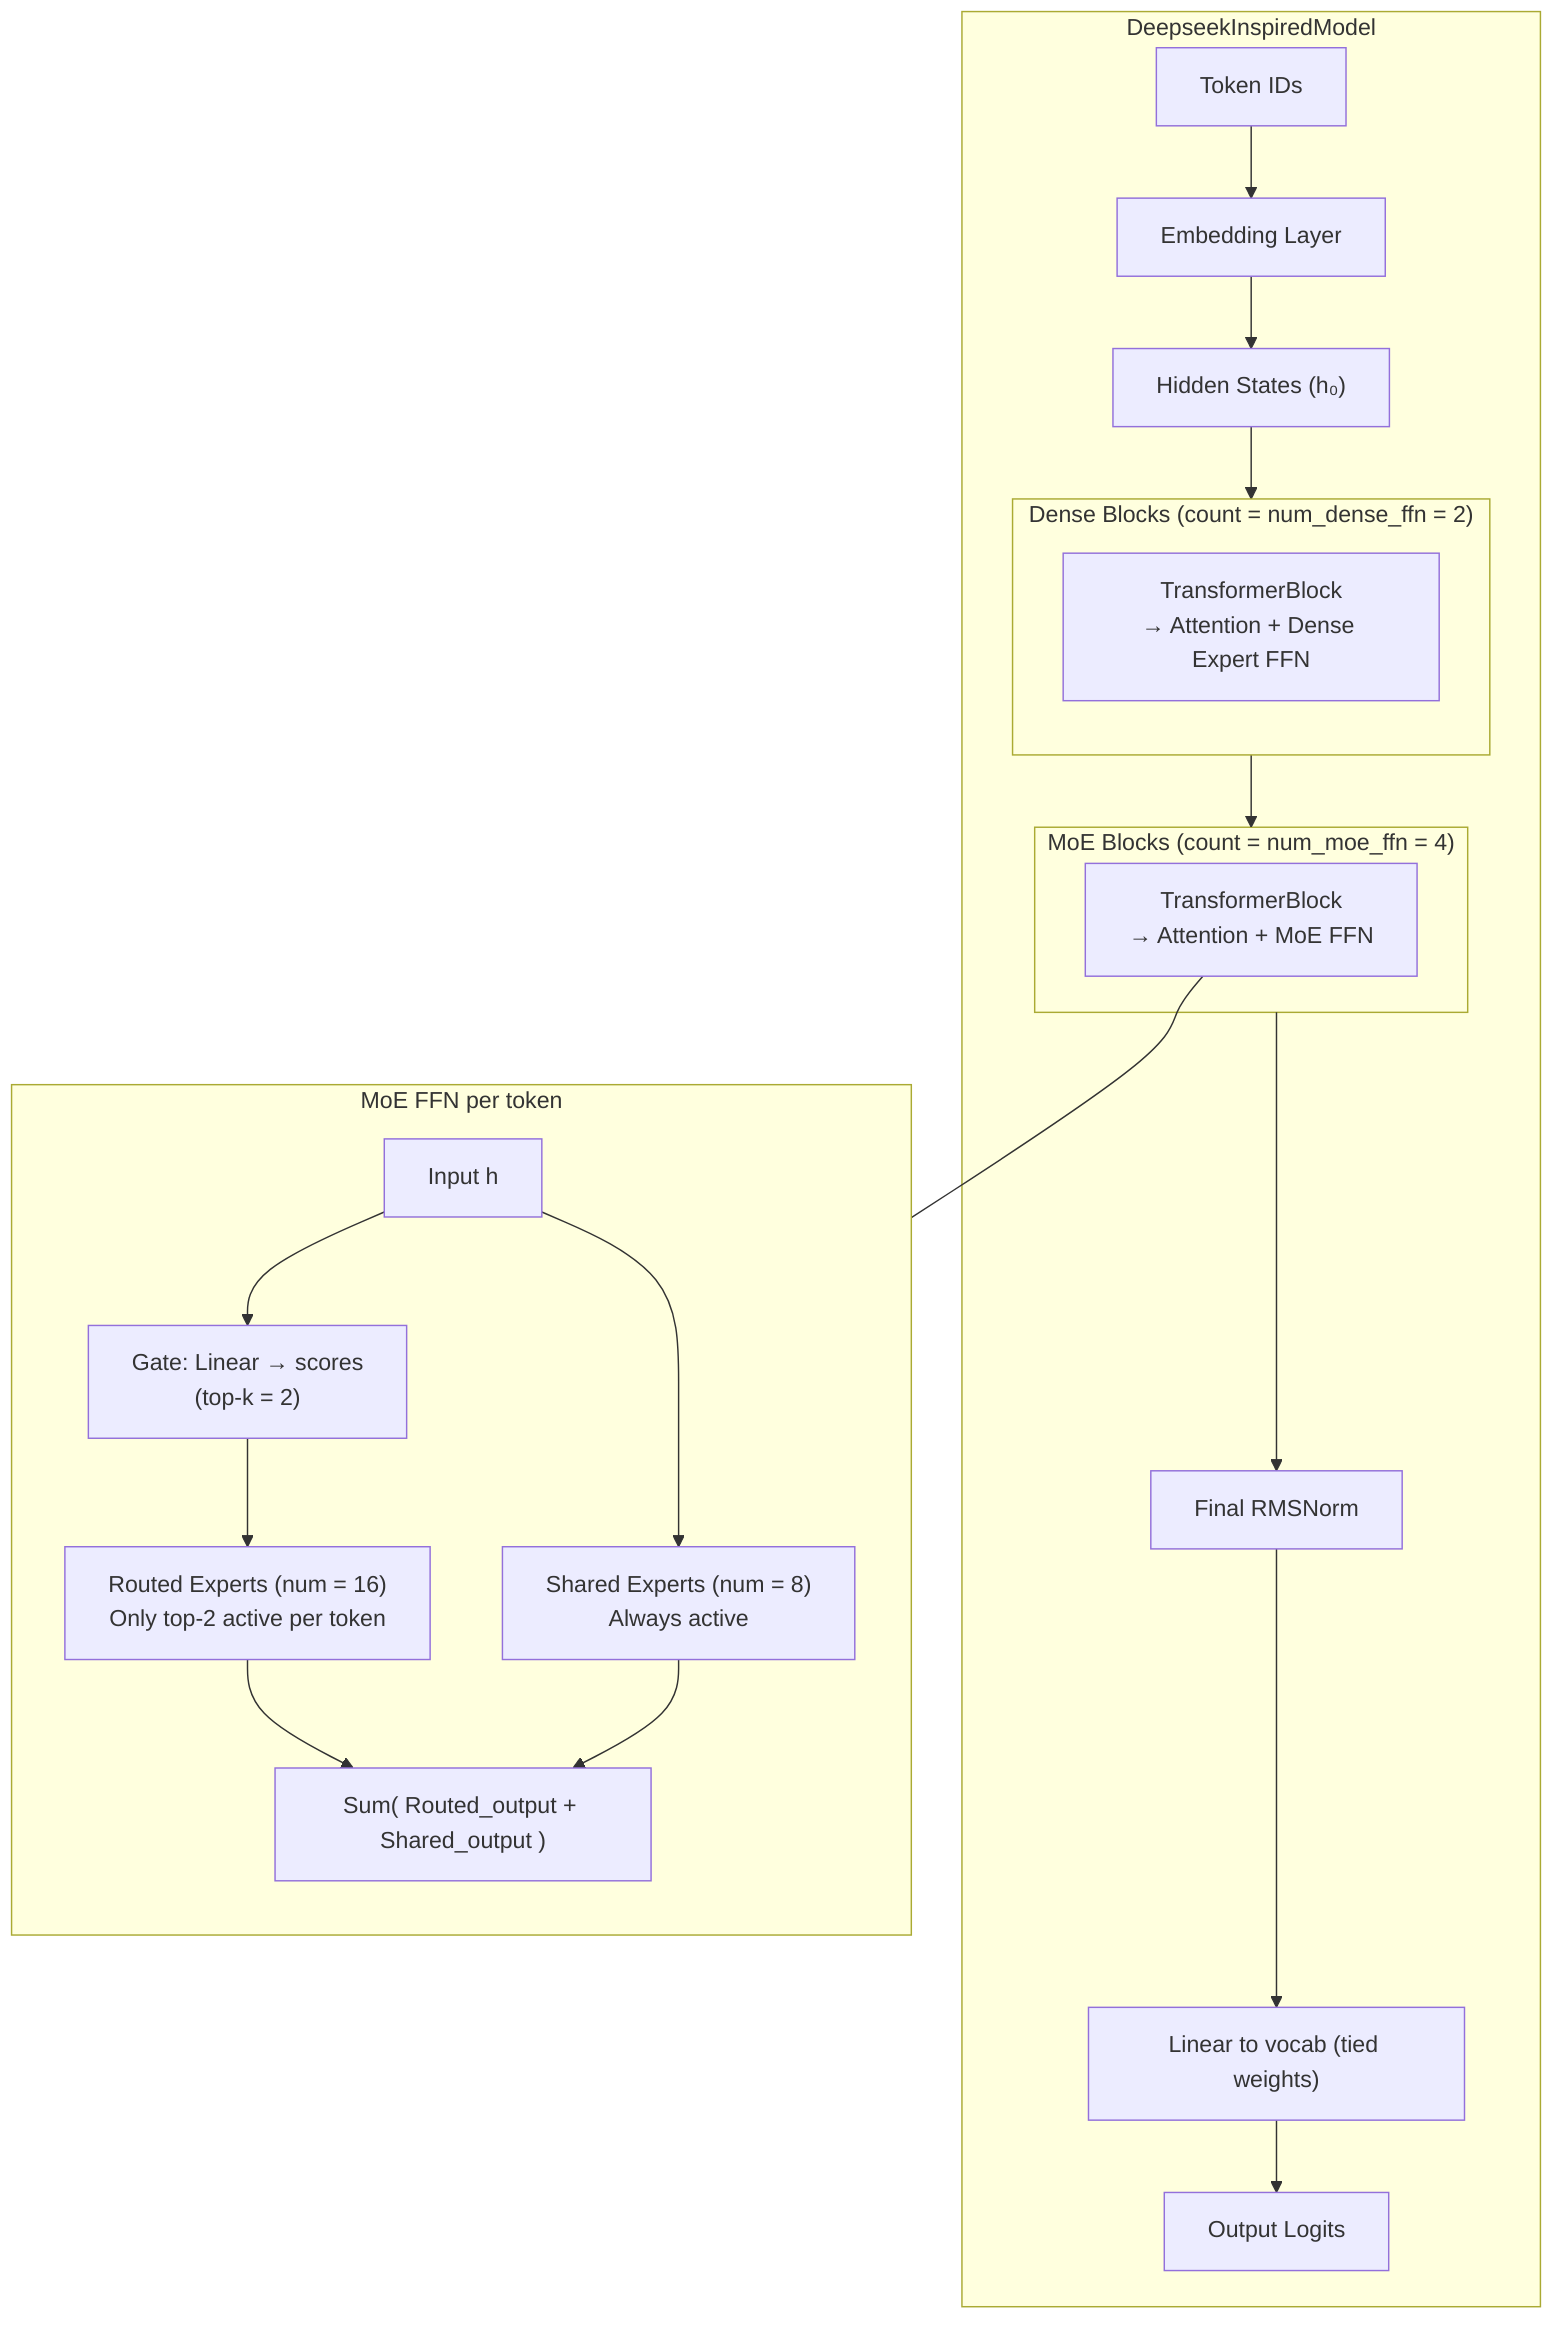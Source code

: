 flowchart TB
  %% ====== Top-Level Model ======
  subgraph Model["DeepseekInspiredModel"]
    direction TB
    X["Token IDs"]
    Embed["Embedding Layer"]
    H0["Hidden States (h₀)"]

    %% --- Dense Blocks ---
    subgraph Dense["Dense Blocks (count = num_dense_ffn = 2)"]
      direction TB
      DB["TransformerBlock\n→ Attention + Dense Expert FFN"]
    end

    %% --- MoE Blocks ---
    subgraph MoE["MoE Blocks (count = num_moe_ffn = 4)"]
      direction TB
      MB["TransformerBlock\n→ Attention + MoE FFN"]
    end

    LN["Final RMSNorm"]
    Head["Linear to vocab (tied weights)"]
    Logits["Output Logits"]

    X --> Embed --> H0 --> Dense --> MoE --> LN --> Head --> Logits
  end

  %% ====== MoE FFN Internals (high-level) ======
  subgraph MoE_FFN["MoE FFN per token"]
    direction TB
    h["Input h"]
    Gate["Gate: Linear → scores\n(top-k = 2)"]
    Routed["Routed Experts (num = 16)\nOnly top-2 active per token"]
    Shared["Shared Experts (num = 8)\nAlways active"]
    Combine["Sum( Routed_output + Shared_output )"]

    h --> Gate --> Routed --> Combine
    h --> Shared --> Combine
  end

  MB --- MoE_FFN
